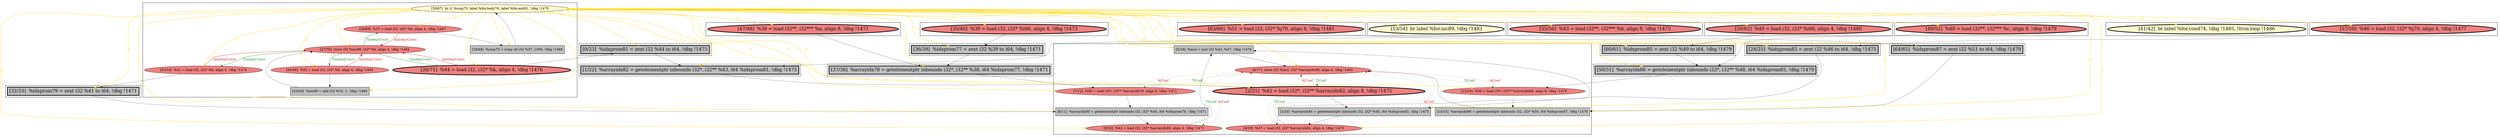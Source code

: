
digraph G {



node7477->node7466 [style=solid,color=gold,label="C",penwidth=1.0,fontcolor=gold ]
node7477->node7461 [style=solid,color=gold,label="C",penwidth=1.0,fontcolor=gold ]
node7478->node7473 [style=solid,color=firebrick3,label="A|indep|Const",penwidth=1.0,fontcolor=firebrick3 ]
node7455->node7456 [style=dotted,color=forestgreen,label="T|Conf",penwidth=1.0,fontcolor=forestgreen ]
node7483->node7457 [style=solid,color=black,label="",penwidth=0.5,fontcolor=black ]
node7477->node7462 [style=solid,color=gold,label="C",penwidth=1.0,fontcolor=gold ]
node7477->node7455 [style=solid,color=gold,label="C",penwidth=1.0,fontcolor=gold ]
node7455->node7458 [style=dotted,color=forestgreen,label="T|Conf",penwidth=1.0,fontcolor=forestgreen ]
node7481->node7467 [style=solid,color=black,label="",penwidth=0.5,fontcolor=black ]
node7477->node7474 [style=solid,color=gold,label="C",penwidth=1.0,fontcolor=gold ]
node7477->node7486 [style=solid,color=gold,label="C",penwidth=1.0,fontcolor=gold ]
node7486->node7483 [style=solid,color=black,label="",penwidth=0.5,fontcolor=black ]
node7471->node7469 [style=solid,color=black,label="",penwidth=0.5,fontcolor=black ]
node7480->node7466 [style=solid,color=black,label="",penwidth=0.5,fontcolor=black ]
node7477->node7470 [style=solid,color=gold,label="C",penwidth=1.0,fontcolor=gold ]
node7473->node7478 [style=solid,color=forestgreen,label="T|indep|Const",penwidth=1.0,fontcolor=forestgreen ]
node7456->node7455 [style=dotted,color=firebrick3,label="A|Conf",penwidth=1.0,fontcolor=firebrick3 ]
node7458->node7455 [style=dotted,color=firebrick3,label="A|Conf",penwidth=1.0,fontcolor=firebrick3 ]
node7477->node7456 [style=solid,color=gold,label="C",penwidth=1.0,fontcolor=gold ]
node7477->node7459 [style=solid,color=gold,label="C",penwidth=1.0,fontcolor=gold ]
node7461->node7455 [style=solid,color=black,label="",penwidth=0.5,fontcolor=black ]
node7477->node7476 [style=solid,color=gold,label="C",penwidth=1.0,fontcolor=gold ]
node7456->node7461 [style=solid,color=black,label="",penwidth=0.5,fontcolor=black ]
node7477->node7475 [style=solid,color=gold,label="C",penwidth=1.0,fontcolor=gold ]
node7475->node7477 [style=solid,color=black,label="",penwidth=0.5,fontcolor=black ]
node7478->node7475 [style=solid,color=black,label="",penwidth=0.5,fontcolor=black ]
node7477->node7465 [style=solid,color=gold,label="C",penwidth=1.0,fontcolor=gold ]
node7477->node7468 [style=solid,color=gold,label="C",penwidth=1.0,fontcolor=gold ]
node7477->node7457 [style=solid,color=gold,label="C",penwidth=1.0,fontcolor=gold ]
node7463->node7459 [style=solid,color=black,label="",penwidth=0.5,fontcolor=black ]
node7487->node7484 [style=solid,color=black,label="",penwidth=0.5,fontcolor=black ]
node7484->node7458 [style=solid,color=black,label="",penwidth=0.5,fontcolor=black ]
node7477->node7485 [style=solid,color=gold,label="C",penwidth=1.0,fontcolor=gold ]
node7477->node7463 [style=solid,color=gold,label="C",penwidth=1.0,fontcolor=gold ]
node7455->node7457 [style=dotted,color=forestgreen,label="T|Conf",penwidth=1.0,fontcolor=forestgreen ]
node7477->node7453 [style=solid,color=gold,label="C",penwidth=1.0,fontcolor=gold ]
node7457->node7455 [style=dotted,color=firebrick3,label="A|Conf",penwidth=1.0,fontcolor=firebrick3 ]
node7477->node7481 [style=solid,color=gold,label="C",penwidth=1.0,fontcolor=gold ]
node7457->node7453 [style=solid,color=black,label="",penwidth=0.5,fontcolor=black ]
node7454->node7456 [style=solid,color=black,label="",penwidth=0.5,fontcolor=black ]
node7477->node7478 [style=solid,color=gold,label="C",penwidth=1.0,fontcolor=gold ]
node7473->node7474 [style=solid,color=forestgreen,label="T|indep|Const",penwidth=1.0,fontcolor=forestgreen ]
node7477->node7483 [style=solid,color=gold,label="C",penwidth=1.0,fontcolor=gold ]
node7455->node7459 [style=dotted,color=forestgreen,label="T|Conf",penwidth=1.0,fontcolor=forestgreen ]
node7477->node7480 [style=solid,color=gold,label="C",penwidth=1.0,fontcolor=gold ]
node7476->node7473 [style=solid,color=firebrick3,label="A|indep|Const",penwidth=1.0,fontcolor=firebrick3 ]
node7468->node7484 [style=solid,color=black,label="",penwidth=0.5,fontcolor=black ]
node7460->node7461 [style=solid,color=black,label="",penwidth=0.5,fontcolor=black ]
node7465->node7462 [style=solid,color=black,label="",penwidth=0.5,fontcolor=black ]
node7459->node7462 [style=solid,color=black,label="",penwidth=0.5,fontcolor=black ]
node7474->node7473 [style=solid,color=firebrick3,label="A|indep|Const",penwidth=1.0,fontcolor=firebrick3 ]
node7473->node7476 [style=solid,color=forestgreen,label="T|indep|Const",penwidth=1.0,fontcolor=forestgreen ]
node7470->node7468 [style=solid,color=black,label="",penwidth=0.5,fontcolor=black ]
node7469->node7454 [style=solid,color=black,label="",penwidth=0.5,fontcolor=black ]
node7482->node7463 [style=solid,color=black,label="",penwidth=0.5,fontcolor=black ]
node7471->node7473 [style=solid,color=firebrick3,label="A|indep|Const",penwidth=1.0,fontcolor=firebrick3 ]
node7467->node7453 [style=solid,color=black,label="",penwidth=0.5,fontcolor=black ]
node7460->node7455 [style=dotted,color=firebrick3,label="A|Conf",penwidth=1.0,fontcolor=firebrick3 ]
node7459->node7455 [style=dotted,color=firebrick3,label="A|Conf",penwidth=1.0,fontcolor=firebrick3 ]
node7473->node7471 [style=solid,color=forestgreen,label="T|indep|Const",penwidth=1.0,fontcolor=forestgreen ]
node7464->node7463 [style=solid,color=black,label="",penwidth=0.5,fontcolor=black ]
node7476->node7472 [style=solid,color=black,label="",penwidth=0.5,fontcolor=black ]
node7453->node7455 [style=solid,color=black,label="",penwidth=0.5,fontcolor=black ]
node7477->node7460 [style=solid,color=gold,label="C",penwidth=1.0,fontcolor=gold ]
node7455->node7460 [style=dotted,color=forestgreen,label="T|Conf",penwidth=1.0,fontcolor=forestgreen ]
node7477->node7472 [style=solid,color=gold,label="C",penwidth=1.0,fontcolor=gold ]
node7477->node7482 [style=solid,color=gold,label="C",penwidth=1.0,fontcolor=gold ]
node7477->node7458 [style=solid,color=gold,label="C",penwidth=1.0,fontcolor=gold ]
node7477->node7488 [style=solid,color=gold,label="C",penwidth=1.0,fontcolor=gold ]
node7477->node7469 [style=solid,color=gold,label="C",penwidth=1.0,fontcolor=gold ]
node7477->node7473 [style=solid,color=gold,label="C",penwidth=1.0,fontcolor=gold ]
node7477->node7477 [style=solid,color=gold,label="C",penwidth=1.0,fontcolor=gold ]
node7477->node7487 [style=solid,color=gold,label="C",penwidth=1.0,fontcolor=gold ]
node7477->node7479 [style=solid,color=gold,label="C",penwidth=1.0,fontcolor=gold ]
node7477->node7484 [style=solid,color=gold,label="C",penwidth=1.0,fontcolor=gold ]
node7472->node7473 [style=solid,color=black,label="",penwidth=0.5,fontcolor=black ]
node7458->node7454 [style=solid,color=black,label="",penwidth=0.5,fontcolor=black ]
node7477->node7471 [style=solid,color=gold,label="C",penwidth=1.0,fontcolor=gold ]
node7462->node7460 [style=solid,color=black,label="",penwidth=0.5,fontcolor=black ]
node7477->node7467 [style=solid,color=gold,label="C",penwidth=1.0,fontcolor=gold ]
node7474->node7464 [style=solid,color=black,label="",penwidth=0.5,fontcolor=black ]
node7466->node7483 [style=solid,color=black,label="",penwidth=0.5,fontcolor=black ]
node7477->node7454 [style=solid,color=gold,label="C",penwidth=1.0,fontcolor=gold ]
node7479->node7465 [style=solid,color=black,label="",penwidth=0.5,fontcolor=black ]
node7477->node7464 [style=solid,color=gold,label="C",penwidth=1.0,fontcolor=gold ]


subgraph cluster18 {


node7487 [penwidth=3.0,fontsize=20,fillcolor=lightcoral,label="[47/48]  %38 = load i32**, i32*** %a, align 8, !dbg !1471",shape=ellipse,style=filled ]



}

subgraph cluster16 {


node7485 [penwidth=3.0,fontsize=20,fillcolor=lemonchiffon,label="[53/54]  br label %for.inc89, !dbg !1483",shape=ellipse,style=filled ]



}

subgraph cluster17 {


node7486 [penwidth=3.0,fontsize=20,fillcolor=lightcoral,label="[49/52]  %48 = load i32**, i32*** %c, align 8, !dbg !1479",shape=ellipse,style=filled ]



}

subgraph cluster4 {


node7466 [penwidth=3.0,fontsize=20,fillcolor=grey,label="[60/61]  %idxprom85 = zext i32 %49 to i64, !dbg !1479",shape=rectangle,style=filled ]



}

subgraph cluster3 {


node7465 [penwidth=3.0,fontsize=20,fillcolor=grey,label="[24/25]  %idxprom83 = zext i32 %46 to i64, !dbg !1475",shape=rectangle,style=filled ]



}

subgraph cluster2 {


node7464 [penwidth=3.0,fontsize=20,fillcolor=grey,label="[0/23]  %idxprom81 = zext i32 %44 to i64, !dbg !1475",shape=rectangle,style=filled ]



}

subgraph cluster1 {


node7463 [penwidth=3.0,fontsize=20,fillcolor=grey,label="[1/22]  %arrayidx82 = getelementptr inbounds i32*, i32** %43, i64 %idxprom81, !dbg !1475",shape=rectangle,style=filled ]



}

subgraph cluster12 {


node7481 [penwidth=3.0,fontsize=20,fillcolor=lightcoral,label="[63/66]  %51 = load i32, i32* %j70, align 4, !dbg !1481",shape=ellipse,style=filled ]



}

subgraph cluster5 {


node7467 [penwidth=3.0,fontsize=20,fillcolor=grey,label="[64/65]  %idxprom87 = zext i32 %51 to i64, !dbg !1479",shape=rectangle,style=filled ]



}

subgraph cluster0 {


node7462 [fillcolor=grey,label="[3/20]  %arrayidx84 = getelementptr inbounds i32, i32* %45, i64 %idxprom83, !dbg !1475",shape=rectangle,style=filled ]
node7461 [fillcolor=grey,label="[5/18]  %mul = mul i32 %42, %47, !dbg !1478",shape=rectangle,style=filled ]
node7460 [fillcolor=lightcoral,label="[4/19]  %47 = load i32, i32* %arrayidx84, align 4, !dbg !1475",shape=ellipse,style=filled ]
node7459 [penwidth=3.0,fontsize=20,fillcolor=lightcoral,label="[2/21]  %45 = load i32*, i32** %arrayidx82, align 8, !dbg !1475",shape=ellipse,style=filled ]
node7454 [fillcolor=grey,label="[8/11]  %arrayidx80 = getelementptr inbounds i32, i32* %40, i64 %idxprom79, !dbg !1471",shape=rectangle,style=filled ]
node7455 [fillcolor=lightcoral,label="[6/17]  store i32 %mul, i32* %arrayidx88, align 4, !dbg !1482",shape=ellipse,style=filled ]
node7456 [fillcolor=lightcoral,label="[9/10]  %42 = load i32, i32* %arrayidx80, align 4, !dbg !1471",shape=ellipse,style=filled ]
node7453 [fillcolor=grey,label="[14/15]  %arrayidx88 = getelementptr inbounds i32, i32* %50, i64 %idxprom87, !dbg !1479",shape=rectangle,style=filled ]
node7457 [fillcolor=lightcoral,label="[13/16]  %50 = load i32*, i32** %arrayidx86, align 8, !dbg !1479",shape=ellipse,style=filled ]
node7458 [fillcolor=lightcoral,label="[7/12]  %40 = load i32*, i32** %arrayidx78, align 8, !dbg !1471",shape=ellipse,style=filled ]



}

subgraph cluster6 {


node7468 [penwidth=3.0,fontsize=20,fillcolor=grey,label="[36/39]  %idxprom77 = zext i32 %39 to i64, !dbg !1471",shape=rectangle,style=filled ]



}

subgraph cluster14 {


node7483 [penwidth=3.0,fontsize=20,fillcolor=grey,label="[50/51]  %arrayidx86 = getelementptr inbounds i32*, i32** %48, i64 %idxprom85, !dbg !1479",shape=rectangle,style=filled ]



}

subgraph cluster7 {


node7469 [penwidth=3.0,fontsize=20,fillcolor=grey,label="[32/33]  %idxprom79 = zext i32 %41 to i64, !dbg !1471",shape=rectangle,style=filled ]



}

subgraph cluster8 {


node7470 [penwidth=3.0,fontsize=20,fillcolor=lightcoral,label="[35/40]  %39 = load i32, i32* %i66, align 4, !dbg !1473",shape=ellipse,style=filled ]



}

subgraph cluster9 {


node7478 [fillcolor=lightcoral,label="[28/69]  %37 = load i32, i32* %k, align 4, !dbg !1467",shape=ellipse,style=filled ]
node7477 [fillcolor=lemonchiffon,label="[30/67]  br i1 %cmp75, label %for.body76, label %for.end91, !dbg !1470",shape=ellipse,style=filled ]
node7474 [penwidth=3.0,fontsize=20,fillcolor=lightcoral,label="[26/71]  %44 = load i32, i32* %k, align 4, !dbg !1476",shape=ellipse,style=filled ]
node7472 [fillcolor=grey,label="[43/44]  %inc90 = add i32 %52, 1, !dbg !1484",shape=rectangle,style=filled ]
node7473 [fillcolor=lightcoral,label="[27/70]  store i32 %inc90, i32* %k, align 4, !dbg !1484",shape=ellipse,style=filled ]
node7471 [fillcolor=lightcoral,label="[31/34]  %41 = load i32, i32* %k, align 4, !dbg !1474",shape=ellipse,style=filled ]
node7475 [fillcolor=grey,label="[29/68]  %cmp75 = icmp ult i32 %37, 1000, !dbg !1469",shape=rectangle,style=filled ]
node7476 [fillcolor=lightcoral,label="[45/46]  %52 = load i32, i32* %k, align 4, !dbg !1484",shape=ellipse,style=filled ]



}

subgraph cluster19 {


node7488 [penwidth=3.0,fontsize=20,fillcolor=lemonchiffon,label="[41/42]  br label %for.cond74, !dbg !1485, !llvm.loop !1486",shape=ellipse,style=filled ]



}

subgraph cluster10 {


node7479 [penwidth=3.0,fontsize=20,fillcolor=lightcoral,label="[57/58]  %46 = load i32, i32* %j70, align 4, !dbg !1477",shape=ellipse,style=filled ]



}

subgraph cluster11 {


node7480 [penwidth=3.0,fontsize=20,fillcolor=lightcoral,label="[59/62]  %49 = load i32, i32* %i66, align 4, !dbg !1480",shape=ellipse,style=filled ]



}

subgraph cluster13 {


node7482 [penwidth=3.0,fontsize=20,fillcolor=lightcoral,label="[55/56]  %43 = load i32**, i32*** %b, align 8, !dbg !1475",shape=ellipse,style=filled ]



}

subgraph cluster15 {


node7484 [penwidth=3.0,fontsize=20,fillcolor=grey,label="[37/38]  %arrayidx78 = getelementptr inbounds i32*, i32** %38, i64 %idxprom77, !dbg !1471",shape=rectangle,style=filled ]



}

}
